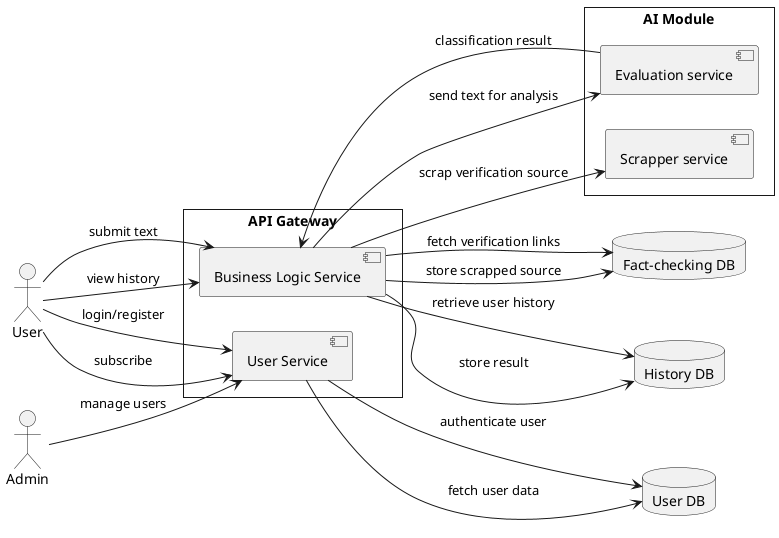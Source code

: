 @startuml
skinparam style strictuml
left to right direction
actor User
actor Admin
rectangle "API Gateway" {
  [User Service]
  [Business Logic Service]
}

rectangle "AI Module" {
[Evaluation service] as AI
[Scrapper service] as SC
}
database "Fact-checking DB" as DB1
database "History DB" as DB3
database "User DB" as DB2

User --> [User Service] : login/register
[User Service] --> DB2 : authenticate user

[User Service] --> DB2 : fetch user data
User --> [User Service] : subscribe
User --> [Business Logic Service] : submit text
[Business Logic Service] --> AI : send text for analysis
AI -left-> [Business Logic Service] : classification result

[Business Logic Service] --> DB1 : fetch verification links
[Business Logic Service] --> DB1 : store scrapped source
User --> [Business Logic Service] : view history
[Business Logic Service] --> DB3 : retrieve user history
[Business Logic Service] --> DB3 : store result
Admin --> [User Service] : manage users
[Business Logic Service] --> SC : scrap verification source
@enduml
